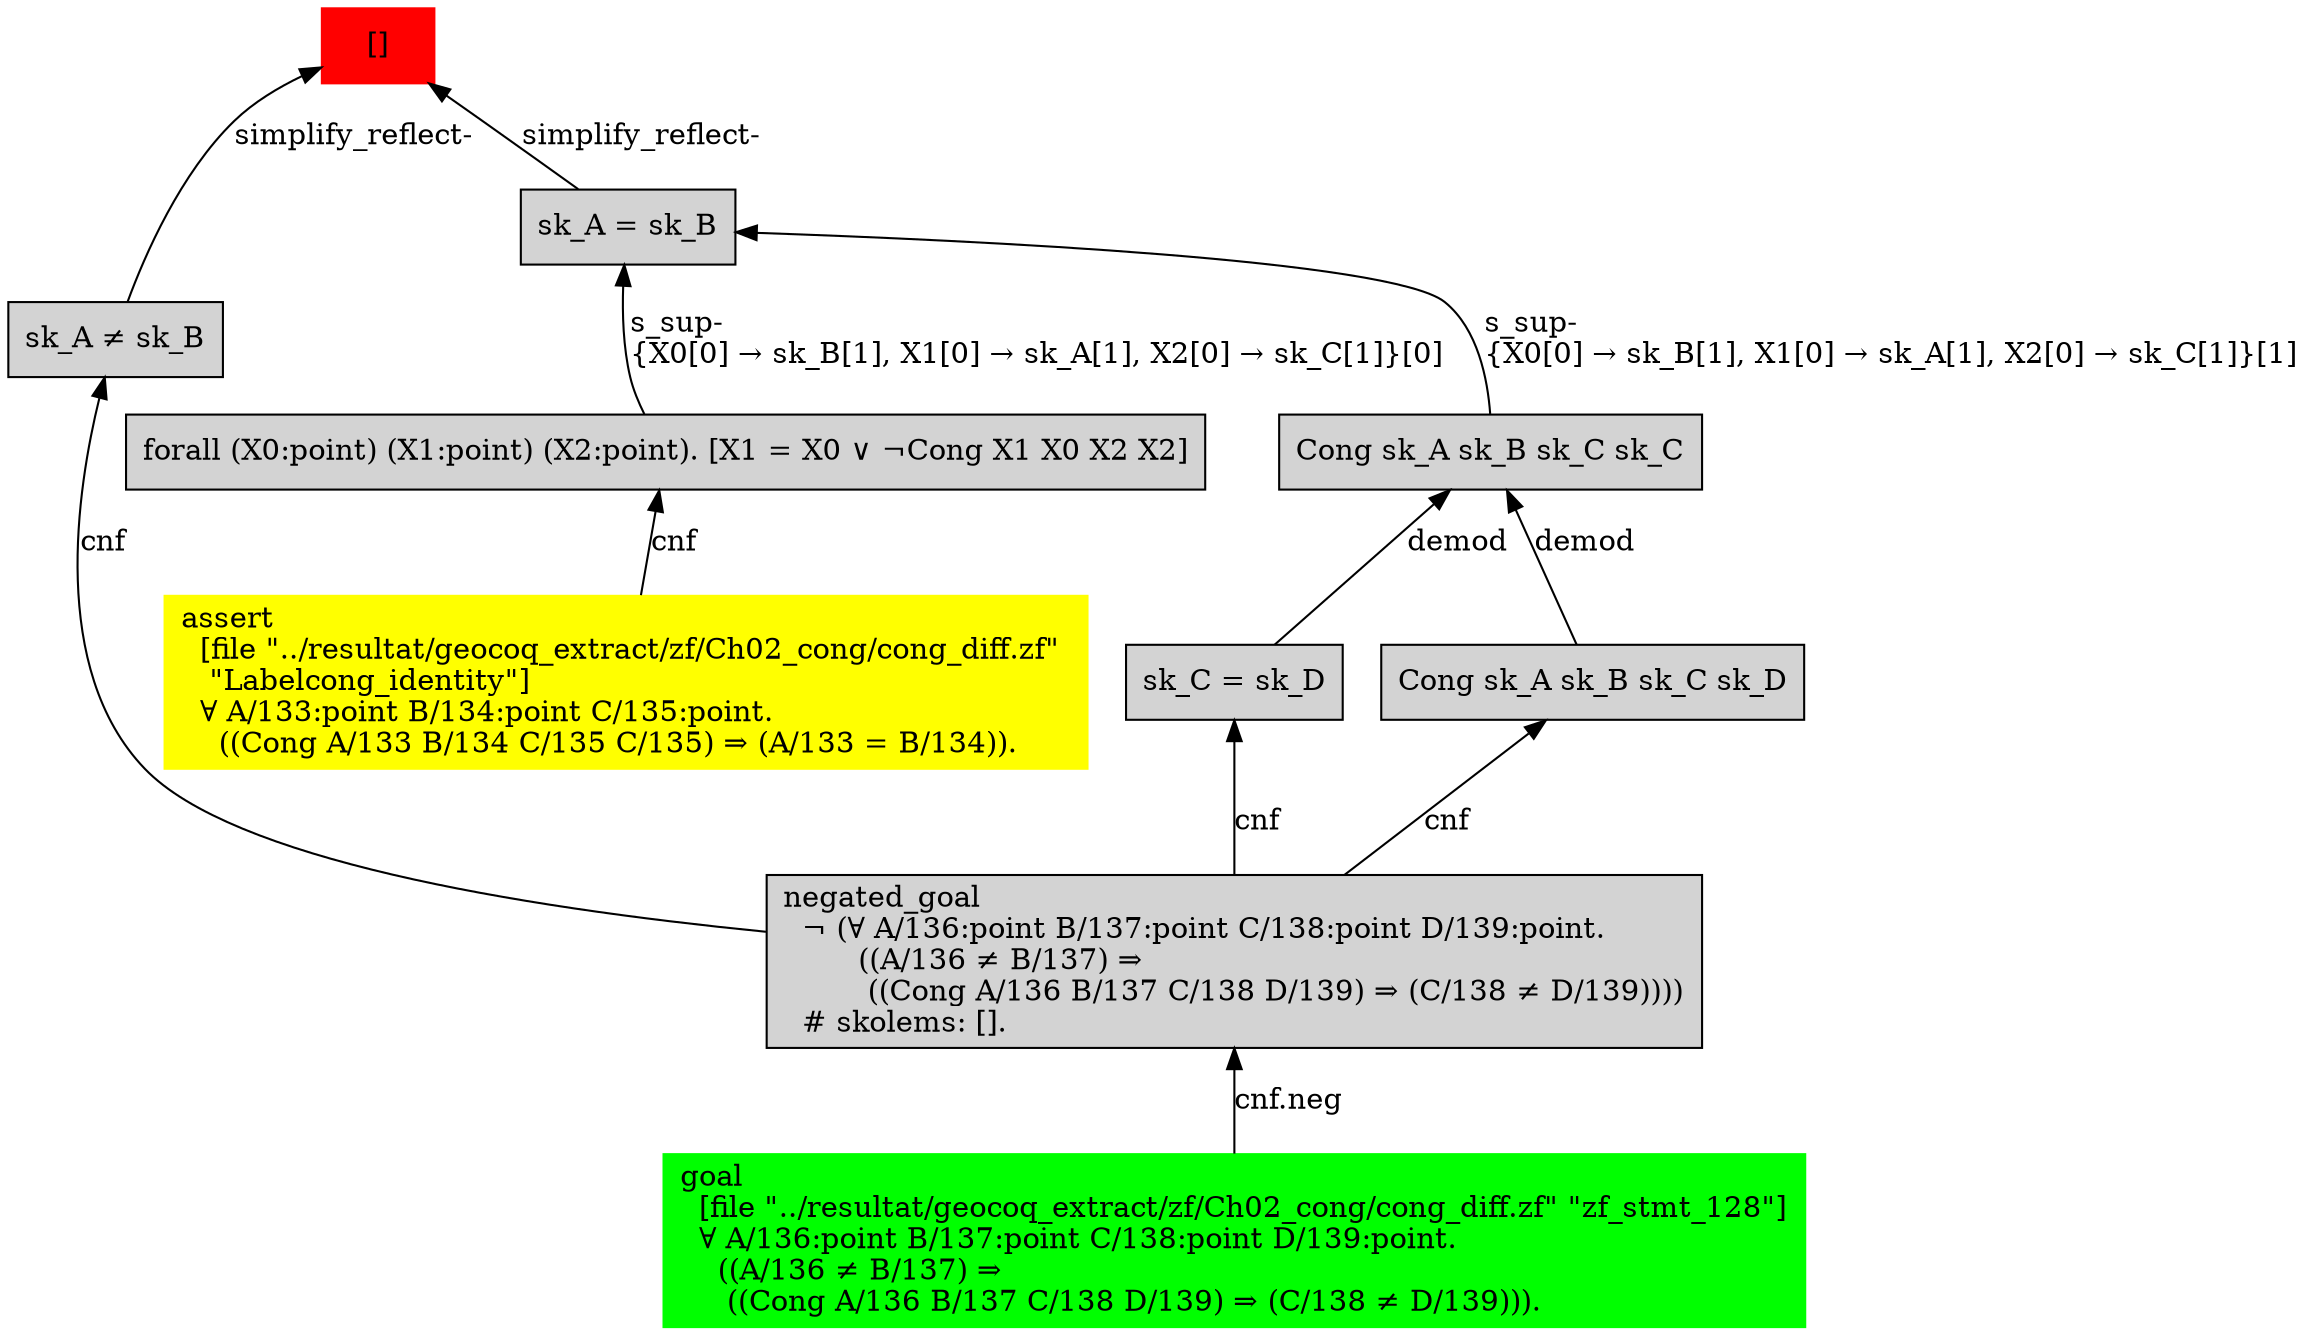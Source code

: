 digraph "unsat_graph" {
  vertex_0 [color=red, label="[]", shape=box, style=filled];
  vertex_0 -> vertex_1 [label="simplify_reflect-", dir="back"];
  vertex_1 [shape=box, label="sk_A ≠ sk_B\l", style=filled];
  vertex_1 -> vertex_2 [label="cnf", dir="back"];
  vertex_2 [shape=box, label="negated_goal\l  ¬ (∀ A/136:point B/137:point C/138:point D/139:point.\l        ((A/136 ≠ B/137) ⇒\l         ((Cong A/136 B/137 C/138 D/139) ⇒ (C/138 ≠ D/139))))\l  # skolems: [].\l", style=filled];
  vertex_2 -> vertex_3 [label="cnf.neg", dir="back"];
  vertex_3 [color=green, shape=box, label="goal\l  [file \"../resultat/geocoq_extract/zf/Ch02_cong/cong_diff.zf\" \"zf_stmt_128\"]\l  ∀ A/136:point B/137:point C/138:point D/139:point.\l    ((A/136 ≠ B/137) ⇒\l     ((Cong A/136 B/137 C/138 D/139) ⇒ (C/138 ≠ D/139))).\l", style=filled];
  vertex_0 -> vertex_4 [label="simplify_reflect-", dir="back"];
  vertex_4 [shape=box, label="sk_A = sk_B\l", style=filled];
  vertex_4 -> vertex_5 [label="s_sup-\l\{X0[0] → sk_B[1], X1[0] → sk_A[1], X2[0] → sk_C[1]\}[0]\l", dir="back"];
  vertex_5 [shape=box, label="forall (X0:point) (X1:point) (X2:point). [X1 = X0 ∨ ¬Cong X1 X0 X2 X2]\l", style=filled];
  vertex_5 -> vertex_6 [label="cnf", dir="back"];
  vertex_6 [color=yellow, shape=box, label="assert\l  [file \"../resultat/geocoq_extract/zf/Ch02_cong/cong_diff.zf\" \l   \"Labelcong_identity\"]\l  ∀ A/133:point B/134:point C/135:point.\l    ((Cong A/133 B/134 C/135 C/135) ⇒ (A/133 = B/134)).\l", style=filled];
  vertex_4 -> vertex_7 [label="s_sup-\l\{X0[0] → sk_B[1], X1[0] → sk_A[1], X2[0] → sk_C[1]\}[1]\l", dir="back"];
  vertex_7 [shape=box, label="Cong sk_A sk_B sk_C sk_C\l", style=filled];
  vertex_7 -> vertex_8 [label="demod", dir="back"];
  vertex_8 [shape=box, label="sk_C = sk_D\l", style=filled];
  vertex_8 -> vertex_2 [label="cnf", dir="back"];
  vertex_7 -> vertex_9 [label="demod", dir="back"];
  vertex_9 [shape=box, label="Cong sk_A sk_B sk_C sk_D\l", style=filled];
  vertex_9 -> vertex_2 [label="cnf", dir="back"];
  }


